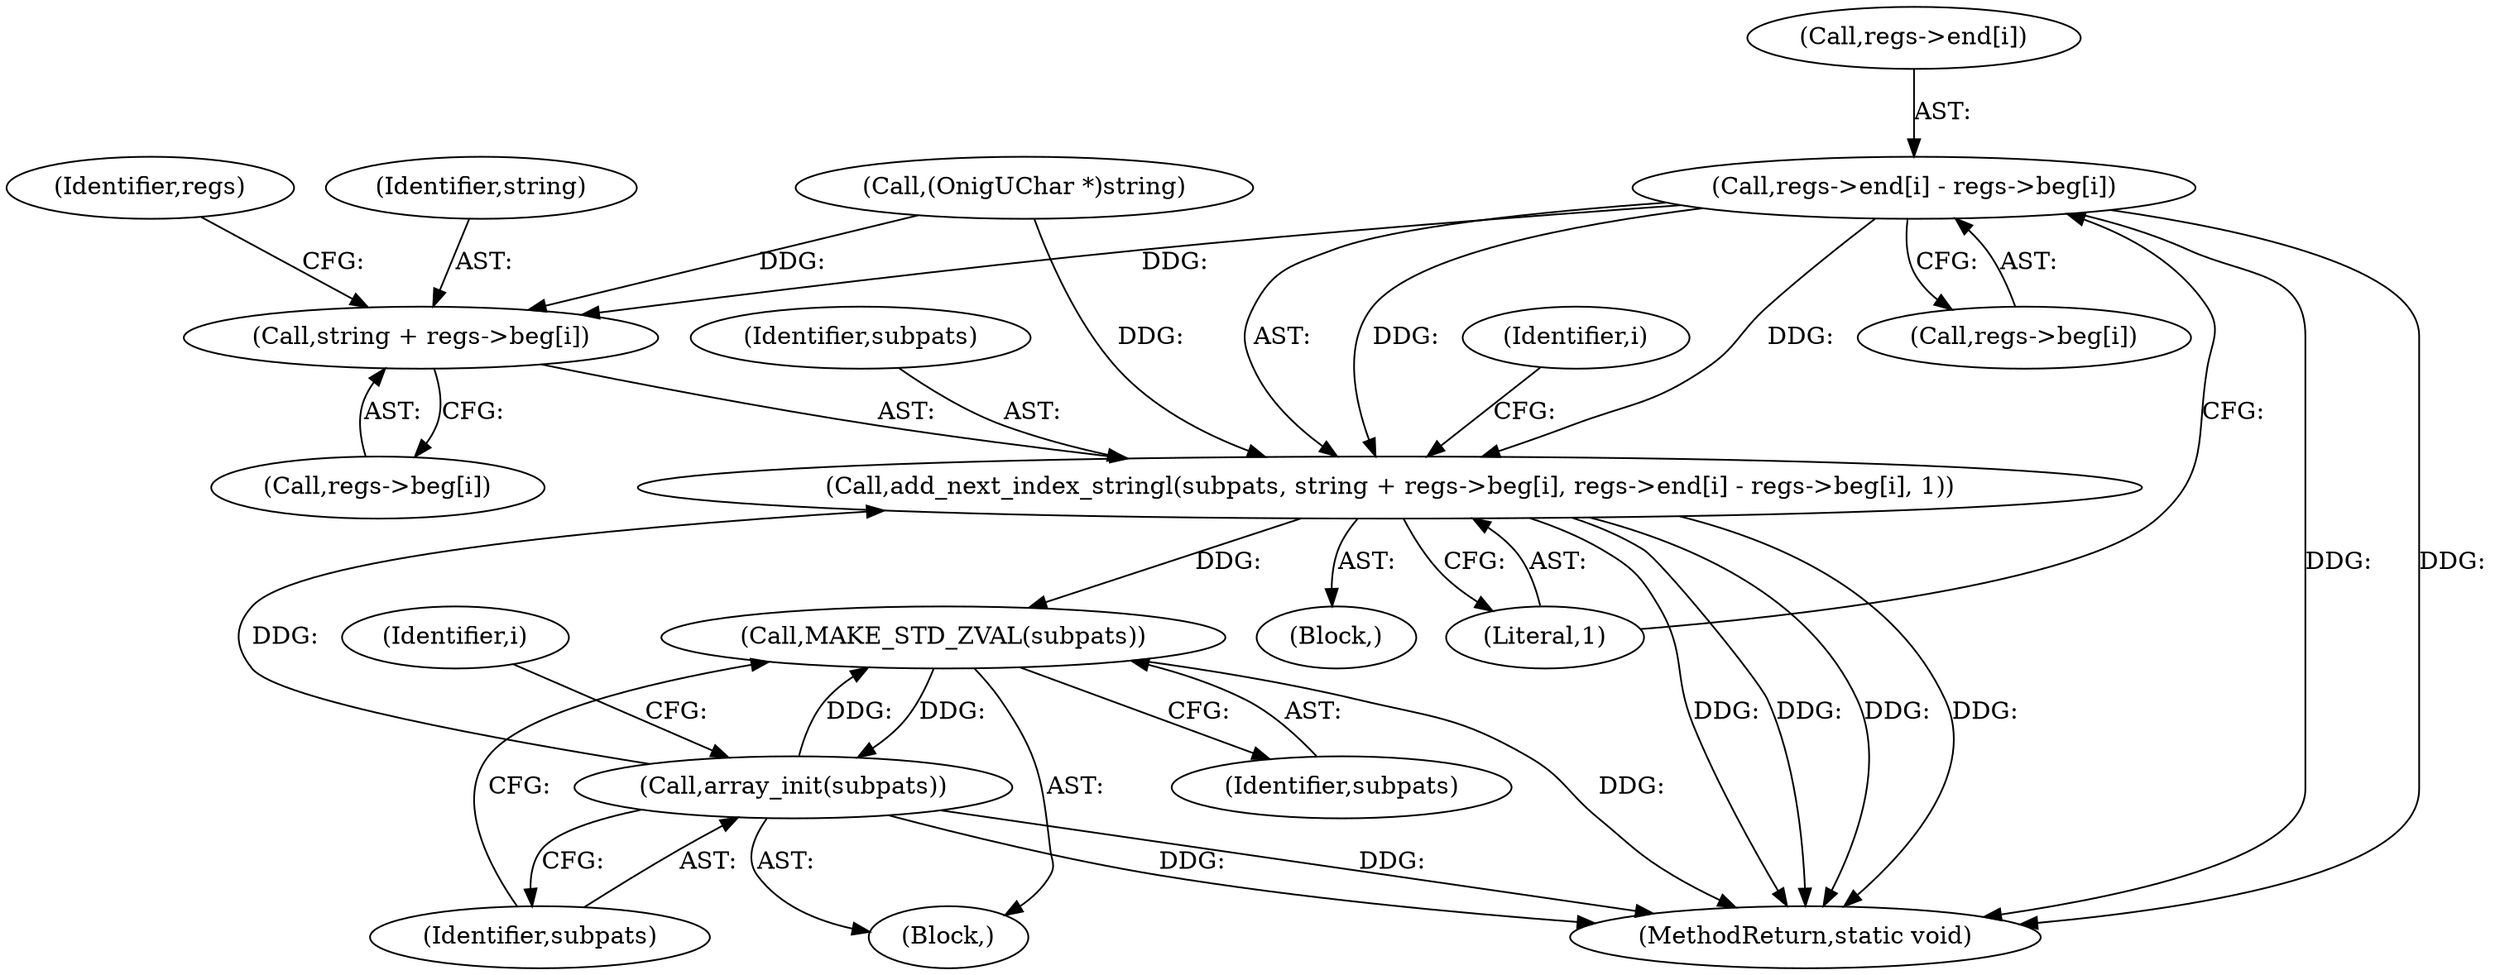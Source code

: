 digraph "0_php-src_5b597a2e5b28e2d5a52fc1be13f425f08f47cb62?w=1_1@array" {
"1000550" [label="(Call,regs->end[i] - regs->beg[i])"];
"1000541" [label="(Call,add_next_index_stringl(subpats, string + regs->beg[i], regs->end[i] - regs->beg[i], 1))"];
"1000525" [label="(Call,MAKE_STD_ZVAL(subpats))"];
"1000527" [label="(Call,array_init(subpats))"];
"1000543" [label="(Call,string + regs->beg[i])"];
"1000553" [label="(Identifier,regs)"];
"1000545" [label="(Call,regs->beg[i])"];
"1000528" [label="(Identifier,subpats)"];
"1000541" [label="(Call,add_next_index_stringl(subpats, string + regs->beg[i], regs->end[i] - regs->beg[i], 1))"];
"1000517" [label="(Block,)"];
"1000314" [label="(Call,(OnigUChar *)string)"];
"1000744" [label="(MethodReturn,static void)"];
"1000551" [label="(Call,regs->end[i])"];
"1000527" [label="(Call,array_init(subpats))"];
"1000540" [label="(Block,)"];
"1000542" [label="(Identifier,subpats)"];
"1000525" [label="(Call,MAKE_STD_ZVAL(subpats))"];
"1000556" [label="(Call,regs->beg[i])"];
"1000539" [label="(Identifier,i)"];
"1000544" [label="(Identifier,string)"];
"1000543" [label="(Call,string + regs->beg[i])"];
"1000550" [label="(Call,regs->end[i] - regs->beg[i])"];
"1000531" [label="(Identifier,i)"];
"1000561" [label="(Literal,1)"];
"1000526" [label="(Identifier,subpats)"];
"1000550" -> "1000541"  [label="AST: "];
"1000550" -> "1000556"  [label="CFG: "];
"1000551" -> "1000550"  [label="AST: "];
"1000556" -> "1000550"  [label="AST: "];
"1000561" -> "1000550"  [label="CFG: "];
"1000550" -> "1000744"  [label="DDG: "];
"1000550" -> "1000744"  [label="DDG: "];
"1000550" -> "1000541"  [label="DDG: "];
"1000550" -> "1000541"  [label="DDG: "];
"1000550" -> "1000543"  [label="DDG: "];
"1000541" -> "1000540"  [label="AST: "];
"1000541" -> "1000561"  [label="CFG: "];
"1000542" -> "1000541"  [label="AST: "];
"1000543" -> "1000541"  [label="AST: "];
"1000561" -> "1000541"  [label="AST: "];
"1000539" -> "1000541"  [label="CFG: "];
"1000541" -> "1000744"  [label="DDG: "];
"1000541" -> "1000744"  [label="DDG: "];
"1000541" -> "1000744"  [label="DDG: "];
"1000541" -> "1000744"  [label="DDG: "];
"1000541" -> "1000525"  [label="DDG: "];
"1000527" -> "1000541"  [label="DDG: "];
"1000314" -> "1000541"  [label="DDG: "];
"1000525" -> "1000517"  [label="AST: "];
"1000525" -> "1000526"  [label="CFG: "];
"1000526" -> "1000525"  [label="AST: "];
"1000528" -> "1000525"  [label="CFG: "];
"1000525" -> "1000744"  [label="DDG: "];
"1000527" -> "1000525"  [label="DDG: "];
"1000525" -> "1000527"  [label="DDG: "];
"1000527" -> "1000517"  [label="AST: "];
"1000527" -> "1000528"  [label="CFG: "];
"1000528" -> "1000527"  [label="AST: "];
"1000531" -> "1000527"  [label="CFG: "];
"1000527" -> "1000744"  [label="DDG: "];
"1000527" -> "1000744"  [label="DDG: "];
"1000543" -> "1000545"  [label="CFG: "];
"1000544" -> "1000543"  [label="AST: "];
"1000545" -> "1000543"  [label="AST: "];
"1000553" -> "1000543"  [label="CFG: "];
"1000314" -> "1000543"  [label="DDG: "];
}
